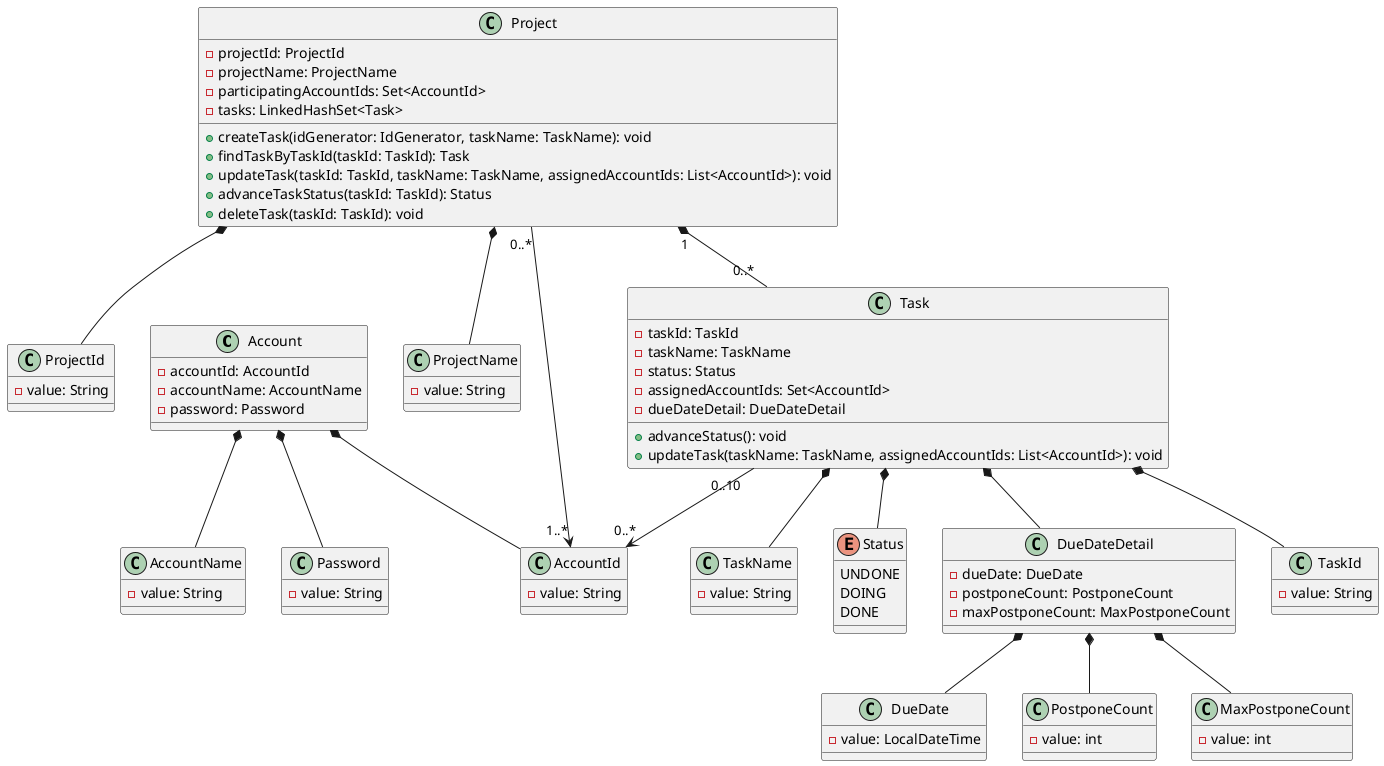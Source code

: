 @startuml
class Account {
  - accountId: AccountId
  - accountName: AccountName
  - password: Password
}

class AccountId {
  - value: String
}

class AccountName {
  - value: String
}

class Password {
  - value: String
}

Account *-- AccountId
Account *-- AccountName
Account *-- Password

class Project {
  - projectId: ProjectId
  - projectName: ProjectName
  - participatingAccountIds: Set<AccountId>
  - tasks: LinkedHashSet<Task>
  + createTask(idGenerator: IdGenerator, taskName: TaskName): void
  + findTaskByTaskId(taskId: TaskId): Task
  + updateTask(taskId: TaskId, taskName: TaskName, assignedAccountIds: List<AccountId>): void
  + advanceTaskStatus(taskId: TaskId): Status
  + deleteTask(taskId: TaskId): void
}

class ProjectId {
  - value: String
}

class ProjectName {
  - value: String
}

Project *-- ProjectId
Project *-- ProjectName
Project "0..*" --> "1..*" AccountId
Project "1" *-- "0..*" Task

class Task {
  - taskId: TaskId
  - taskName: TaskName
  - status: Status
  - assignedAccountIds: Set<AccountId>
  - dueDateDetail: DueDateDetail
  + advanceStatus(): void
  + updateTask(taskName: TaskName, assignedAccountIds: List<AccountId>): void
}

class TaskId {
  - value: String
}

class TaskName {
  - value: String
}

enum Status {
  UNDONE
  DOING
  DONE
}

Task *-- TaskId
Task *-- TaskName
Task *-- Status
Task "0..10" --> "0..*" AccountId
Task *-- DueDateDetail

class DueDateDetail {
  - dueDate: DueDate
  - postponeCount: PostponeCount
  - maxPostponeCount: MaxPostponeCount
}

class DueDate {
  - value: LocalDateTime
}

class PostponeCount {
  - value: int
}

class MaxPostponeCount {
  - value: int
}

DueDateDetail *-- DueDate
DueDateDetail *-- PostponeCount
DueDateDetail *-- MaxPostponeCount
@enduml
